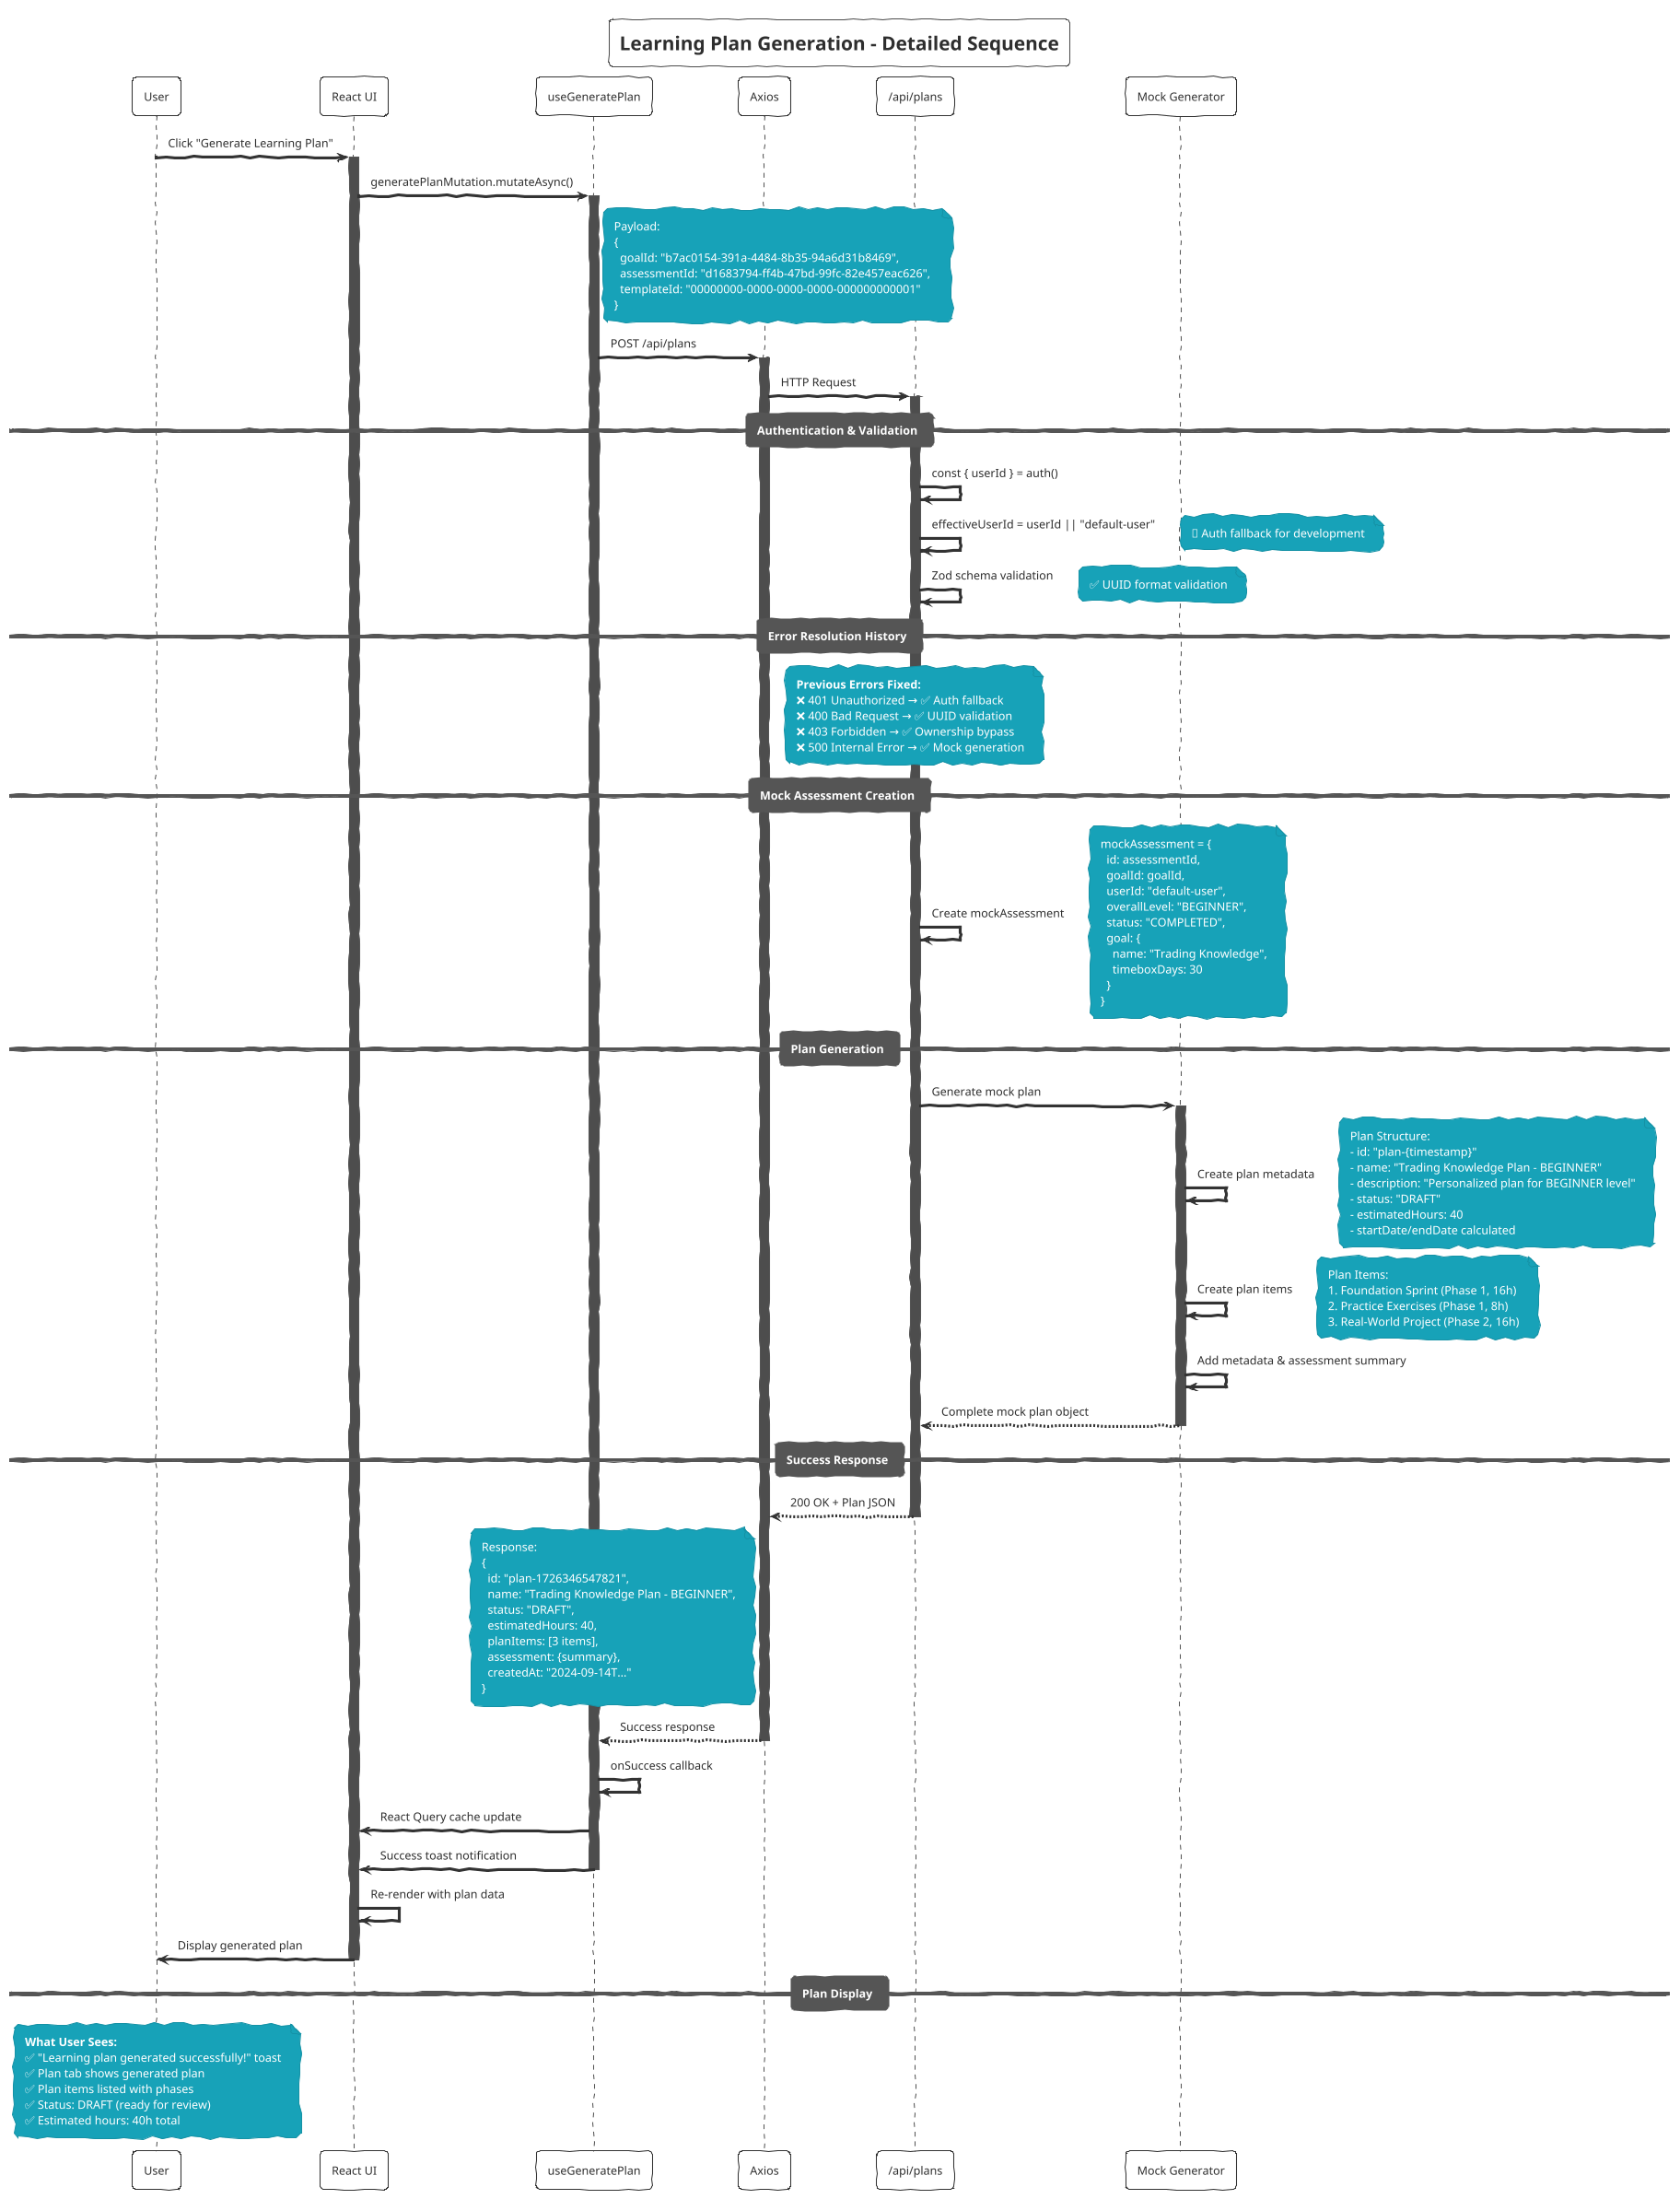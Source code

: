 @startuml Plan Generation Sequence
!theme sketchy-outline
title Learning Plan Generation - Detailed Sequence

participant "User" as U
participant "React UI" as UI
participant "useGeneratePlan" as UGP
participant "Axios" as AX
participant "/api/plans" as API
participant "Mock Generator" as MG

U -> UI: Click "Generate Learning Plan"
activate UI

UI -> UGP: generatePlanMutation.mutateAsync()
activate UGP

note right of UGP
Payload:
{
  goalId: "b7ac0154-391a-4484-8b35-94a6d31b8469",
  assessmentId: "d1683794-ff4b-47bd-99fc-82e457eac626", 
  templateId: "00000000-0000-0000-0000-000000000001"
}
end note

UGP -> AX: POST /api/plans
activate AX

AX -> API: HTTP Request
activate API

== Authentication & Validation ==
API -> API: const { userId } = auth()
API -> API: effectiveUserId = userId || "default-user"
note right: 🔐 Auth fallback for development

API -> API: Zod schema validation
note right: ✅ UUID format validation

== Error Resolution History ==
note over API
**Previous Errors Fixed:**
❌ 401 Unauthorized → ✅ Auth fallback
❌ 400 Bad Request → ✅ UUID validation  
❌ 403 Forbidden → ✅ Ownership bypass
❌ 500 Internal Error → ✅ Mock generation
end note

== Mock Assessment Creation ==
API -> API: Create mockAssessment
note right
mockAssessment = {
  id: assessmentId,
  goalId: goalId,
  userId: "default-user",
  overallLevel: "BEGINNER",
  status: "COMPLETED",
  goal: {
    name: "Trading Knowledge",
    timeboxDays: 30
  }
}
end note

== Plan Generation ==
API -> MG: Generate mock plan
activate MG

MG -> MG: Create plan metadata
note right
Plan Structure:
- id: "plan-{timestamp}"
- name: "Trading Knowledge Plan - BEGINNER"
- description: "Personalized plan for BEGINNER level"
- status: "DRAFT"
- estimatedHours: 40
- startDate/endDate calculated
end note

MG -> MG: Create plan items
note right
Plan Items:
1. Foundation Sprint (Phase 1, 16h)
2. Practice Exercises (Phase 1, 8h)  
3. Real-World Project (Phase 2, 16h)
end note

MG -> MG: Add metadata & assessment summary
MG --> API: Complete mock plan object
deactivate MG

== Success Response ==
API --> AX: 200 OK + Plan JSON
deactivate API

note left of AX
Response:
{
  id: "plan-1726346547821",
  name: "Trading Knowledge Plan - BEGINNER",
  status: "DRAFT", 
  estimatedHours: 40,
  planItems: [3 items],
  assessment: {summary},
  createdAt: "2024-09-14T..."
}
end note

AX --> UGP: Success response
deactivate AX

UGP -> UGP: onSuccess callback
UGP -> UI: React Query cache update
UGP -> UI: Success toast notification
deactivate UGP

UI -> UI: Re-render with plan data
UI -> U: Display generated plan
deactivate UI

== Plan Display ==
note over U
**What User Sees:**
✅ "Learning plan generated successfully!" toast
✅ Plan tab shows generated plan
✅ Plan items listed with phases
✅ Status: DRAFT (ready for review)
✅ Estimated hours: 40h total
end note

@enduml
